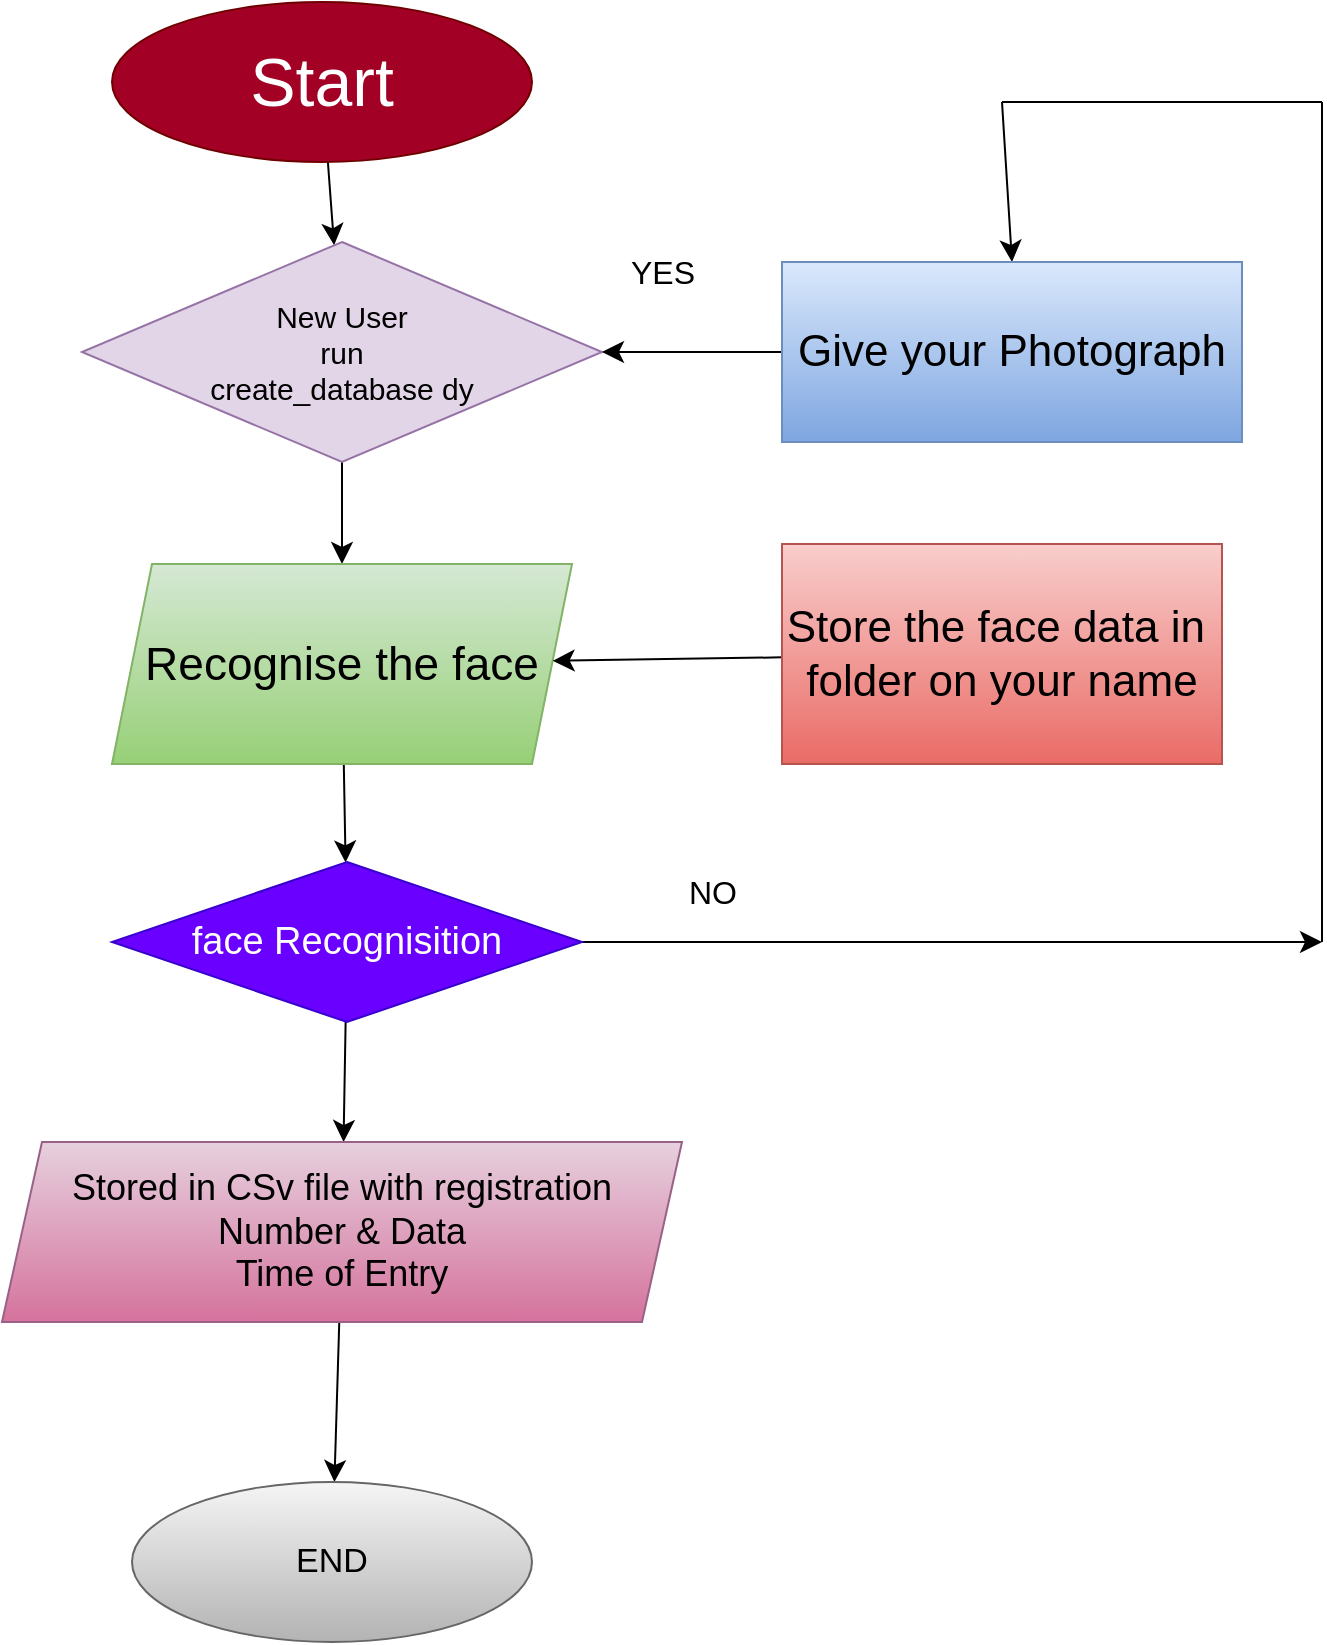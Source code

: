 <mxfile version="28.0.7" pages="2">
  <diagram name="Page-1" id="jBbVgrvIFhoohORSaG6I">
    <mxGraphModel dx="1342" dy="795" grid="1" gridSize="10" guides="1" tooltips="1" connect="1" arrows="1" fold="1" page="1" pageScale="1" pageWidth="850" pageHeight="1100" math="0" shadow="0">
      <root>
        <mxCell id="0" />
        <mxCell id="1" parent="0" />
        <mxCell id="pBC44l0gLQliGpBRJaoS-10" value="" style="edgeStyle=none;curved=1;rounded=0;orthogonalLoop=1;jettySize=auto;html=1;fontSize=12;startSize=8;endSize=8;labelBackgroundColor=none;fontColor=default;" edge="1" parent="1" source="pBC44l0gLQliGpBRJaoS-1" target="pBC44l0gLQliGpBRJaoS-2">
          <mxGeometry relative="1" as="geometry" />
        </mxCell>
        <mxCell id="pBC44l0gLQliGpBRJaoS-1" value="&lt;font style=&quot;font-size: 34px;&quot;&gt;Start&lt;/font&gt;" style="ellipse;whiteSpace=wrap;html=1;labelBackgroundColor=none;fillColor=#a20025;strokeColor=#6F0000;fontColor=#ffffff;" vertex="1" parent="1">
          <mxGeometry x="165" y="10" width="210" height="80" as="geometry" />
        </mxCell>
        <mxCell id="pBC44l0gLQliGpBRJaoS-11" value="" style="edgeStyle=none;curved=1;rounded=0;orthogonalLoop=1;jettySize=auto;html=1;fontSize=12;startSize=8;endSize=8;labelBackgroundColor=none;fontColor=default;" edge="1" parent="1" source="pBC44l0gLQliGpBRJaoS-2" target="pBC44l0gLQliGpBRJaoS-3">
          <mxGeometry relative="1" as="geometry" />
        </mxCell>
        <mxCell id="pBC44l0gLQliGpBRJaoS-2" value="&lt;font style=&quot;font-size: 15px;&quot;&gt;New User&lt;/font&gt;&lt;div&gt;&lt;font style=&quot;font-size: 15px;&quot;&gt;run&lt;/font&gt;&lt;/div&gt;&lt;div&gt;&lt;font style=&quot;font-size: 15px;&quot;&gt;create_database dy&lt;/font&gt;&lt;/div&gt;" style="rhombus;whiteSpace=wrap;html=1;labelBackgroundColor=none;fillColor=#e1d5e7;strokeColor=#9673a6;" vertex="1" parent="1">
          <mxGeometry x="150" y="130" width="260" height="110" as="geometry" />
        </mxCell>
        <mxCell id="pBC44l0gLQliGpBRJaoS-12" value="" style="edgeStyle=none;curved=1;rounded=0;orthogonalLoop=1;jettySize=auto;html=1;fontSize=12;startSize=8;endSize=8;labelBackgroundColor=none;fontColor=default;" edge="1" parent="1" source="pBC44l0gLQliGpBRJaoS-3" target="pBC44l0gLQliGpBRJaoS-4">
          <mxGeometry relative="1" as="geometry" />
        </mxCell>
        <mxCell id="pBC44l0gLQliGpBRJaoS-3" value="&lt;font style=&quot;font-size: 23px;&quot;&gt;Recognise the face&lt;/font&gt;" style="shape=parallelogram;perimeter=parallelogramPerimeter;whiteSpace=wrap;html=1;fixedSize=1;labelBackgroundColor=none;fillColor=#d5e8d4;strokeColor=#82b366;gradientColor=#97d077;" vertex="1" parent="1">
          <mxGeometry x="165" y="291" width="230" height="100" as="geometry" />
        </mxCell>
        <mxCell id="pBC44l0gLQliGpBRJaoS-22" style="edgeStyle=none;curved=1;rounded=0;orthogonalLoop=1;jettySize=auto;html=1;exitX=1;exitY=0.5;exitDx=0;exitDy=0;fontSize=12;startSize=8;endSize=8;labelBackgroundColor=none;fontColor=default;" edge="1" parent="1">
          <mxGeometry relative="1" as="geometry">
            <mxPoint x="770" y="480" as="targetPoint" />
            <mxPoint x="400" y="480" as="sourcePoint" />
          </mxGeometry>
        </mxCell>
        <mxCell id="xnM81ELrnFzwty11XV4R-7" value="" style="edgeStyle=none;curved=1;rounded=0;orthogonalLoop=1;jettySize=auto;html=1;fontSize=12;startSize=8;endSize=8;" edge="1" parent="1" source="pBC44l0gLQliGpBRJaoS-4" target="pBC44l0gLQliGpBRJaoS-5">
          <mxGeometry relative="1" as="geometry" />
        </mxCell>
        <mxCell id="pBC44l0gLQliGpBRJaoS-4" value="&lt;font style=&quot;font-size: 19px;&quot;&gt;face Recognisition&lt;/font&gt;" style="rhombus;whiteSpace=wrap;html=1;labelBackgroundColor=none;fillColor=#6a00ff;fontColor=#ffffff;strokeColor=#3700CC;" vertex="1" parent="1">
          <mxGeometry x="165" y="440" width="235" height="80" as="geometry" />
        </mxCell>
        <mxCell id="xnM81ELrnFzwty11XV4R-1" value="" style="edgeStyle=none;curved=1;rounded=0;orthogonalLoop=1;jettySize=auto;html=1;fontSize=12;startSize=8;endSize=8;" edge="1" parent="1" source="pBC44l0gLQliGpBRJaoS-5" target="pBC44l0gLQliGpBRJaoS-6">
          <mxGeometry relative="1" as="geometry" />
        </mxCell>
        <mxCell id="pBC44l0gLQliGpBRJaoS-5" value="&lt;font style=&quot;font-size: 18px;&quot;&gt;Stored in CSv file with registration&lt;/font&gt;&lt;div&gt;&lt;font style=&quot;font-size: 18px;&quot;&gt;Number &amp;amp; Data&lt;/font&gt;&lt;/div&gt;&lt;div&gt;&lt;font style=&quot;font-size: 18px;&quot;&gt;Time of Entry&lt;/font&gt;&lt;/div&gt;" style="shape=parallelogram;perimeter=parallelogramPerimeter;whiteSpace=wrap;html=1;fixedSize=1;labelBackgroundColor=none;fillColor=#e6d0de;strokeColor=#996185;gradientColor=#d5739d;" vertex="1" parent="1">
          <mxGeometry x="110" y="580" width="340" height="90" as="geometry" />
        </mxCell>
        <mxCell id="pBC44l0gLQliGpBRJaoS-6" value="&lt;font style=&quot;font-size: 17px;&quot;&gt;END&lt;/font&gt;" style="ellipse;whiteSpace=wrap;html=1;labelBackgroundColor=none;fillColor=#f5f5f5;gradientColor=#b3b3b3;strokeColor=#666666;" vertex="1" parent="1">
          <mxGeometry x="175" y="750" width="200" height="80" as="geometry" />
        </mxCell>
        <mxCell id="pBC44l0gLQliGpBRJaoS-16" value="" style="edgeStyle=none;curved=1;rounded=0;orthogonalLoop=1;jettySize=auto;html=1;fontSize=12;startSize=8;endSize=8;labelBackgroundColor=none;fontColor=default;" edge="1" parent="1" source="pBC44l0gLQliGpBRJaoS-7" target="pBC44l0gLQliGpBRJaoS-2">
          <mxGeometry relative="1" as="geometry" />
        </mxCell>
        <mxCell id="pBC44l0gLQliGpBRJaoS-36" value="" style="edgeStyle=none;curved=1;rounded=0;orthogonalLoop=1;jettySize=auto;html=1;fontSize=12;startSize=8;endSize=8;labelBackgroundColor=none;fontColor=default;entryX=0.5;entryY=0;entryDx=0;entryDy=0;" edge="1" parent="1" target="pBC44l0gLQliGpBRJaoS-7">
          <mxGeometry relative="1" as="geometry">
            <mxPoint x="610" y="60" as="sourcePoint" />
            <mxPoint x="610" y="130" as="targetPoint" />
            <Array as="points" />
          </mxGeometry>
        </mxCell>
        <mxCell id="pBC44l0gLQliGpBRJaoS-7" value="&lt;font style=&quot;font-size: 22px;&quot;&gt;Give your Photograph&lt;/font&gt;" style="rounded=0;whiteSpace=wrap;html=1;labelBackgroundColor=none;fillColor=#dae8fc;gradientColor=#7ea6e0;strokeColor=#6c8ebf;" vertex="1" parent="1">
          <mxGeometry x="500" y="140" width="230" height="90" as="geometry" />
        </mxCell>
        <mxCell id="pBC44l0gLQliGpBRJaoS-17" value="" style="edgeStyle=none;curved=1;rounded=0;orthogonalLoop=1;jettySize=auto;html=1;fontSize=12;startSize=8;endSize=8;labelBackgroundColor=none;fontColor=default;" edge="1" parent="1" source="pBC44l0gLQliGpBRJaoS-8" target="pBC44l0gLQliGpBRJaoS-3">
          <mxGeometry relative="1" as="geometry" />
        </mxCell>
        <mxCell id="pBC44l0gLQliGpBRJaoS-8" value="&lt;font style=&quot;font-size: 22px;&quot;&gt;Store the face data in&amp;nbsp;&lt;/font&gt;&lt;div&gt;&lt;font style=&quot;font-size: 22px;&quot;&gt;folder on your name&lt;/font&gt;&lt;/div&gt;" style="rounded=0;whiteSpace=wrap;html=1;labelBackgroundColor=none;fillColor=#f8cecc;gradientColor=#ea6b66;strokeColor=#b85450;" vertex="1" parent="1">
          <mxGeometry x="500" y="281" width="220" height="110" as="geometry" />
        </mxCell>
        <mxCell id="pBC44l0gLQliGpBRJaoS-21" value="" style="endArrow=none;html=1;rounded=0;fontSize=12;startSize=8;endSize=8;curved=1;labelBackgroundColor=none;fontColor=default;" edge="1" parent="1">
          <mxGeometry width="50" height="50" relative="1" as="geometry">
            <mxPoint x="770" y="480" as="sourcePoint" />
            <mxPoint x="770" y="60" as="targetPoint" />
          </mxGeometry>
        </mxCell>
        <mxCell id="pBC44l0gLQliGpBRJaoS-24" value="" style="endArrow=none;html=1;rounded=0;fontSize=12;startSize=8;endSize=8;curved=1;labelBackgroundColor=none;fontColor=default;" edge="1" parent="1">
          <mxGeometry width="50" height="50" relative="1" as="geometry">
            <mxPoint x="610" y="60" as="sourcePoint" />
            <mxPoint x="770" y="60" as="targetPoint" />
          </mxGeometry>
        </mxCell>
        <mxCell id="xnM81ELrnFzwty11XV4R-2" value="YES" style="text;html=1;align=center;verticalAlign=middle;resizable=0;points=[];autosize=1;strokeColor=none;fillColor=none;fontSize=16;" vertex="1" parent="1">
          <mxGeometry x="410" y="130" width="60" height="30" as="geometry" />
        </mxCell>
        <mxCell id="xnM81ELrnFzwty11XV4R-3" value="NO" style="text;html=1;align=center;verticalAlign=middle;resizable=0;points=[];autosize=1;strokeColor=none;fillColor=none;fontSize=16;" vertex="1" parent="1">
          <mxGeometry x="440" y="440" width="50" height="30" as="geometry" />
        </mxCell>
      </root>
    </mxGraphModel>
  </diagram>
  <diagram id="xL-KfNF3Y-P6cwe0dQtQ" name="Page-2">
    <mxGraphModel dx="872" dy="517" grid="0" gridSize="10" guides="1" tooltips="1" connect="1" arrows="1" fold="1" page="0" pageScale="1" pageWidth="850" pageHeight="1100" math="0" shadow="0">
      <root>
        <mxCell id="0" />
        <mxCell id="1" parent="0" />
      </root>
    </mxGraphModel>
  </diagram>
</mxfile>
